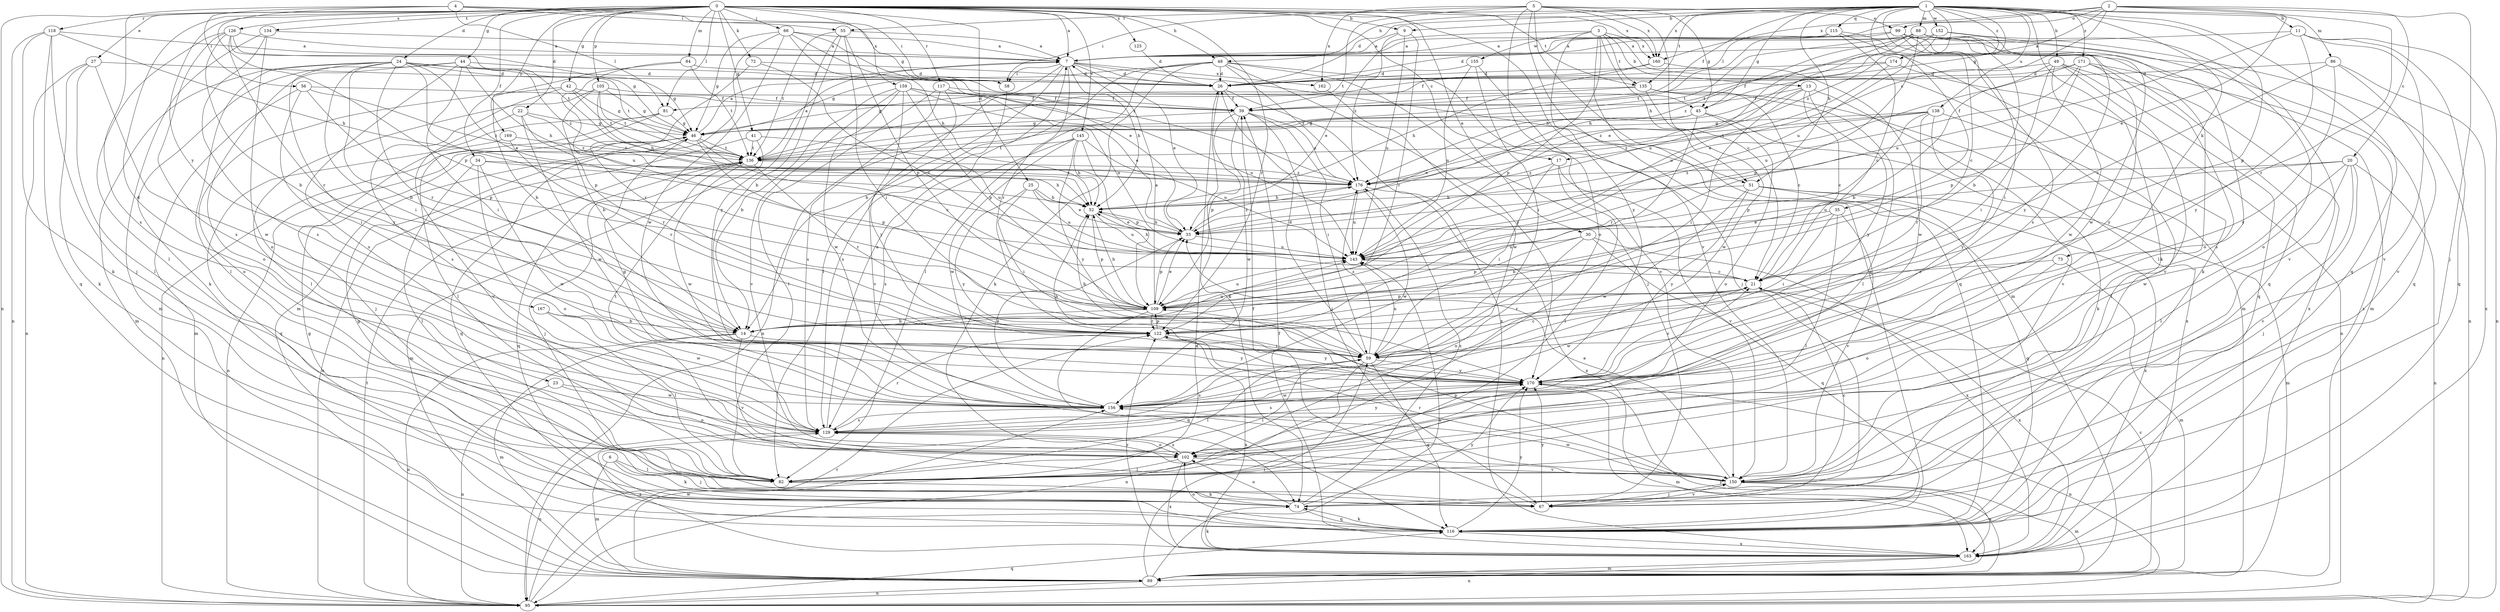strict digraph  {
0;
1;
2;
3;
4;
5;
6;
7;
9;
11;
13;
14;
17;
20;
21;
22;
23;
24;
25;
26;
27;
30;
33;
34;
35;
39;
41;
42;
44;
45;
46;
48;
49;
51;
52;
55;
56;
58;
59;
66;
67;
72;
73;
74;
81;
82;
84;
86;
88;
89;
95;
99;
102;
105;
109;
115;
116;
117;
118;
122;
125;
126;
129;
134;
135;
136;
138;
143;
145;
150;
152;
155;
156;
159;
160;
162;
163;
167;
169;
170;
171;
174;
176;
0 -> 7  [label=a];
0 -> 9  [label=b];
0 -> 17  [label=c];
0 -> 22  [label=d];
0 -> 23  [label=d];
0 -> 24  [label=d];
0 -> 25  [label=d];
0 -> 27  [label=e];
0 -> 30  [label=e];
0 -> 34  [label=f];
0 -> 41  [label=g];
0 -> 42  [label=g];
0 -> 44  [label=g];
0 -> 48  [label=h];
0 -> 66  [label=j];
0 -> 72  [label=k];
0 -> 81  [label=l];
0 -> 84  [label=m];
0 -> 95  [label=n];
0 -> 105  [label=p];
0 -> 117  [label=r];
0 -> 118  [label=r];
0 -> 122  [label=r];
0 -> 125  [label=s];
0 -> 126  [label=s];
0 -> 134  [label=t];
0 -> 135  [label=t];
0 -> 145  [label=v];
0 -> 150  [label=v];
0 -> 159  [label=x];
0 -> 160  [label=x];
0 -> 167  [label=y];
0 -> 169  [label=y];
1 -> 9  [label=b];
1 -> 11  [label=b];
1 -> 26  [label=d];
1 -> 35  [label=f];
1 -> 39  [label=f];
1 -> 45  [label=g];
1 -> 48  [label=h];
1 -> 49  [label=h];
1 -> 51  [label=h];
1 -> 55  [label=i];
1 -> 73  [label=k];
1 -> 74  [label=k];
1 -> 86  [label=m];
1 -> 88  [label=m];
1 -> 109  [label=p];
1 -> 115  [label=q];
1 -> 116  [label=q];
1 -> 129  [label=s];
1 -> 135  [label=t];
1 -> 138  [label=u];
1 -> 143  [label=u];
1 -> 152  [label=w];
1 -> 160  [label=x];
1 -> 171  [label=z];
1 -> 174  [label=z];
1 -> 176  [label=z];
2 -> 17  [label=c];
2 -> 20  [label=c];
2 -> 33  [label=e];
2 -> 45  [label=g];
2 -> 67  [label=j];
2 -> 81  [label=l];
2 -> 99  [label=o];
2 -> 122  [label=r];
2 -> 160  [label=x];
3 -> 13  [label=b];
3 -> 33  [label=e];
3 -> 51  [label=h];
3 -> 89  [label=m];
3 -> 109  [label=p];
3 -> 116  [label=q];
3 -> 135  [label=t];
3 -> 155  [label=w];
3 -> 160  [label=x];
3 -> 170  [label=y];
4 -> 45  [label=g];
4 -> 55  [label=i];
4 -> 56  [label=i];
4 -> 58  [label=i];
4 -> 81  [label=l];
4 -> 109  [label=p];
4 -> 129  [label=s];
5 -> 21  [label=c];
5 -> 45  [label=g];
5 -> 58  [label=i];
5 -> 89  [label=m];
5 -> 99  [label=o];
5 -> 102  [label=o];
5 -> 116  [label=q];
5 -> 136  [label=t];
5 -> 160  [label=x];
5 -> 162  [label=x];
6 -> 67  [label=j];
6 -> 74  [label=k];
6 -> 82  [label=l];
6 -> 89  [label=m];
7 -> 26  [label=d];
7 -> 33  [label=e];
7 -> 51  [label=h];
7 -> 52  [label=h];
7 -> 58  [label=i];
7 -> 82  [label=l];
7 -> 95  [label=n];
7 -> 122  [label=r];
7 -> 162  [label=x];
9 -> 7  [label=a];
9 -> 122  [label=r];
9 -> 143  [label=u];
9 -> 176  [label=z];
11 -> 7  [label=a];
11 -> 95  [label=n];
11 -> 116  [label=q];
11 -> 143  [label=u];
11 -> 150  [label=v];
11 -> 170  [label=y];
13 -> 21  [label=c];
13 -> 39  [label=f];
13 -> 59  [label=i];
13 -> 150  [label=v];
13 -> 170  [label=y];
13 -> 176  [label=z];
14 -> 89  [label=m];
14 -> 95  [label=n];
14 -> 143  [label=u];
14 -> 150  [label=v];
14 -> 170  [label=y];
17 -> 59  [label=i];
17 -> 82  [label=l];
17 -> 150  [label=v];
17 -> 176  [label=z];
20 -> 67  [label=j];
20 -> 82  [label=l];
20 -> 95  [label=n];
20 -> 143  [label=u];
20 -> 150  [label=v];
20 -> 156  [label=w];
20 -> 176  [label=z];
21 -> 109  [label=p];
21 -> 122  [label=r];
21 -> 156  [label=w];
21 -> 163  [label=x];
22 -> 46  [label=g];
22 -> 122  [label=r];
22 -> 150  [label=v];
22 -> 156  [label=w];
22 -> 176  [label=z];
23 -> 95  [label=n];
23 -> 102  [label=o];
23 -> 156  [label=w];
24 -> 14  [label=b];
24 -> 26  [label=d];
24 -> 33  [label=e];
24 -> 46  [label=g];
24 -> 59  [label=i];
24 -> 82  [label=l];
24 -> 89  [label=m];
24 -> 109  [label=p];
24 -> 122  [label=r];
24 -> 136  [label=t];
24 -> 170  [label=y];
25 -> 33  [label=e];
25 -> 52  [label=h];
25 -> 59  [label=i];
25 -> 143  [label=u];
25 -> 170  [label=y];
26 -> 39  [label=f];
26 -> 74  [label=k];
26 -> 163  [label=x];
27 -> 26  [label=d];
27 -> 74  [label=k];
27 -> 82  [label=l];
27 -> 95  [label=n];
27 -> 156  [label=w];
30 -> 102  [label=o];
30 -> 109  [label=p];
30 -> 116  [label=q];
30 -> 143  [label=u];
30 -> 163  [label=x];
33 -> 52  [label=h];
33 -> 109  [label=p];
33 -> 143  [label=u];
33 -> 176  [label=z];
34 -> 52  [label=h];
34 -> 82  [label=l];
34 -> 102  [label=o];
34 -> 156  [label=w];
34 -> 176  [label=z];
35 -> 14  [label=b];
35 -> 33  [label=e];
35 -> 59  [label=i];
35 -> 82  [label=l];
35 -> 150  [label=v];
39 -> 46  [label=g];
39 -> 59  [label=i];
39 -> 67  [label=j];
39 -> 109  [label=p];
39 -> 156  [label=w];
39 -> 176  [label=z];
41 -> 89  [label=m];
41 -> 95  [label=n];
41 -> 136  [label=t];
41 -> 143  [label=u];
42 -> 39  [label=f];
42 -> 46  [label=g];
42 -> 102  [label=o];
42 -> 129  [label=s];
42 -> 136  [label=t];
44 -> 26  [label=d];
44 -> 52  [label=h];
44 -> 59  [label=i];
44 -> 74  [label=k];
44 -> 102  [label=o];
44 -> 129  [label=s];
44 -> 176  [label=z];
45 -> 33  [label=e];
45 -> 46  [label=g];
45 -> 74  [label=k];
45 -> 102  [label=o];
45 -> 122  [label=r];
46 -> 7  [label=a];
46 -> 21  [label=c];
46 -> 95  [label=n];
46 -> 109  [label=p];
46 -> 116  [label=q];
46 -> 136  [label=t];
48 -> 14  [label=b];
48 -> 26  [label=d];
48 -> 46  [label=g];
48 -> 67  [label=j];
48 -> 74  [label=k];
48 -> 82  [label=l];
48 -> 150  [label=v];
48 -> 170  [label=y];
48 -> 176  [label=z];
49 -> 14  [label=b];
49 -> 26  [label=d];
49 -> 59  [label=i];
49 -> 116  [label=q];
49 -> 150  [label=v];
49 -> 156  [label=w];
49 -> 163  [label=x];
51 -> 52  [label=h];
51 -> 89  [label=m];
51 -> 116  [label=q];
51 -> 156  [label=w];
51 -> 163  [label=x];
51 -> 170  [label=y];
52 -> 33  [label=e];
52 -> 109  [label=p];
52 -> 143  [label=u];
55 -> 7  [label=a];
55 -> 14  [label=b];
55 -> 59  [label=i];
55 -> 109  [label=p];
55 -> 136  [label=t];
55 -> 170  [label=y];
56 -> 39  [label=f];
56 -> 59  [label=i];
56 -> 89  [label=m];
56 -> 109  [label=p];
56 -> 176  [label=z];
58 -> 129  [label=s];
59 -> 21  [label=c];
59 -> 26  [label=d];
59 -> 52  [label=h];
59 -> 82  [label=l];
59 -> 95  [label=n];
59 -> 116  [label=q];
59 -> 129  [label=s];
59 -> 143  [label=u];
59 -> 170  [label=y];
59 -> 176  [label=z];
66 -> 7  [label=a];
66 -> 33  [label=e];
66 -> 46  [label=g];
66 -> 52  [label=h];
66 -> 89  [label=m];
66 -> 156  [label=w];
66 -> 176  [label=z];
67 -> 39  [label=f];
67 -> 150  [label=v];
67 -> 170  [label=y];
72 -> 21  [label=c];
72 -> 26  [label=d];
72 -> 122  [label=r];
73 -> 21  [label=c];
73 -> 89  [label=m];
73 -> 102  [label=o];
74 -> 21  [label=c];
74 -> 46  [label=g];
74 -> 102  [label=o];
74 -> 116  [label=q];
74 -> 170  [label=y];
74 -> 176  [label=z];
81 -> 46  [label=g];
81 -> 67  [label=j];
81 -> 82  [label=l];
81 -> 95  [label=n];
82 -> 59  [label=i];
82 -> 74  [label=k];
84 -> 14  [label=b];
84 -> 26  [label=d];
84 -> 136  [label=t];
84 -> 143  [label=u];
86 -> 21  [label=c];
86 -> 26  [label=d];
86 -> 150  [label=v];
86 -> 163  [label=x];
86 -> 170  [label=y];
88 -> 7  [label=a];
88 -> 14  [label=b];
88 -> 33  [label=e];
88 -> 95  [label=n];
88 -> 102  [label=o];
88 -> 109  [label=p];
88 -> 116  [label=q];
88 -> 136  [label=t];
88 -> 143  [label=u];
88 -> 156  [label=w];
88 -> 176  [label=z];
89 -> 21  [label=c];
89 -> 59  [label=i];
89 -> 95  [label=n];
89 -> 143  [label=u];
89 -> 156  [label=w];
89 -> 170  [label=y];
95 -> 26  [label=d];
95 -> 116  [label=q];
95 -> 122  [label=r];
95 -> 136  [label=t];
99 -> 7  [label=a];
99 -> 21  [label=c];
99 -> 59  [label=i];
99 -> 82  [label=l];
99 -> 89  [label=m];
99 -> 136  [label=t];
99 -> 170  [label=y];
102 -> 82  [label=l];
102 -> 129  [label=s];
102 -> 150  [label=v];
102 -> 163  [label=x];
105 -> 14  [label=b];
105 -> 39  [label=f];
105 -> 46  [label=g];
105 -> 52  [label=h];
105 -> 82  [label=l];
105 -> 136  [label=t];
109 -> 7  [label=a];
109 -> 14  [label=b];
109 -> 33  [label=e];
109 -> 52  [label=h];
109 -> 116  [label=q];
109 -> 122  [label=r];
109 -> 143  [label=u];
115 -> 7  [label=a];
115 -> 21  [label=c];
115 -> 26  [label=d];
115 -> 74  [label=k];
115 -> 116  [label=q];
116 -> 46  [label=g];
116 -> 74  [label=k];
116 -> 102  [label=o];
116 -> 163  [label=x];
116 -> 170  [label=y];
117 -> 39  [label=f];
117 -> 82  [label=l];
117 -> 129  [label=s];
117 -> 143  [label=u];
117 -> 150  [label=v];
118 -> 7  [label=a];
118 -> 52  [label=h];
118 -> 67  [label=j];
118 -> 74  [label=k];
118 -> 95  [label=n];
118 -> 116  [label=q];
122 -> 59  [label=i];
122 -> 109  [label=p];
122 -> 163  [label=x];
122 -> 170  [label=y];
125 -> 26  [label=d];
126 -> 7  [label=a];
126 -> 14  [label=b];
126 -> 46  [label=g];
126 -> 82  [label=l];
126 -> 122  [label=r];
126 -> 129  [label=s];
126 -> 136  [label=t];
129 -> 7  [label=a];
129 -> 95  [label=n];
129 -> 102  [label=o];
129 -> 122  [label=r];
129 -> 136  [label=t];
129 -> 170  [label=y];
134 -> 7  [label=a];
134 -> 89  [label=m];
134 -> 102  [label=o];
134 -> 129  [label=s];
135 -> 21  [label=c];
135 -> 39  [label=f];
135 -> 46  [label=g];
135 -> 82  [label=l];
135 -> 156  [label=w];
135 -> 163  [label=x];
136 -> 7  [label=a];
136 -> 67  [label=j];
136 -> 116  [label=q];
136 -> 122  [label=r];
136 -> 156  [label=w];
136 -> 176  [label=z];
138 -> 46  [label=g];
138 -> 82  [label=l];
138 -> 109  [label=p];
138 -> 122  [label=r];
138 -> 136  [label=t];
138 -> 170  [label=y];
138 -> 176  [label=z];
143 -> 21  [label=c];
143 -> 52  [label=h];
145 -> 52  [label=h];
145 -> 109  [label=p];
145 -> 129  [label=s];
145 -> 136  [label=t];
145 -> 143  [label=u];
145 -> 156  [label=w];
145 -> 170  [label=y];
150 -> 33  [label=e];
150 -> 67  [label=j];
150 -> 89  [label=m];
150 -> 109  [label=p];
150 -> 122  [label=r];
150 -> 156  [label=w];
150 -> 163  [label=x];
152 -> 7  [label=a];
152 -> 52  [label=h];
152 -> 102  [label=o];
152 -> 136  [label=t];
152 -> 150  [label=v];
155 -> 26  [label=d];
155 -> 59  [label=i];
155 -> 67  [label=j];
155 -> 143  [label=u];
156 -> 33  [label=e];
156 -> 46  [label=g];
156 -> 129  [label=s];
159 -> 14  [label=b];
159 -> 33  [label=e];
159 -> 39  [label=f];
159 -> 109  [label=p];
159 -> 143  [label=u];
159 -> 150  [label=v];
159 -> 156  [label=w];
159 -> 170  [label=y];
160 -> 39  [label=f];
160 -> 52  [label=h];
160 -> 156  [label=w];
162 -> 156  [label=w];
163 -> 39  [label=f];
163 -> 74  [label=k];
163 -> 89  [label=m];
163 -> 95  [label=n];
163 -> 122  [label=r];
163 -> 129  [label=s];
167 -> 14  [label=b];
167 -> 82  [label=l];
167 -> 156  [label=w];
169 -> 116  [label=q];
169 -> 122  [label=r];
169 -> 136  [label=t];
170 -> 21  [label=c];
170 -> 52  [label=h];
170 -> 89  [label=m];
170 -> 95  [label=n];
170 -> 129  [label=s];
170 -> 156  [label=w];
171 -> 26  [label=d];
171 -> 33  [label=e];
171 -> 109  [label=p];
171 -> 129  [label=s];
171 -> 143  [label=u];
171 -> 163  [label=x];
171 -> 170  [label=y];
174 -> 26  [label=d];
174 -> 39  [label=f];
174 -> 95  [label=n];
174 -> 143  [label=u];
176 -> 52  [label=h];
176 -> 143  [label=u];
176 -> 156  [label=w];
176 -> 163  [label=x];
}
